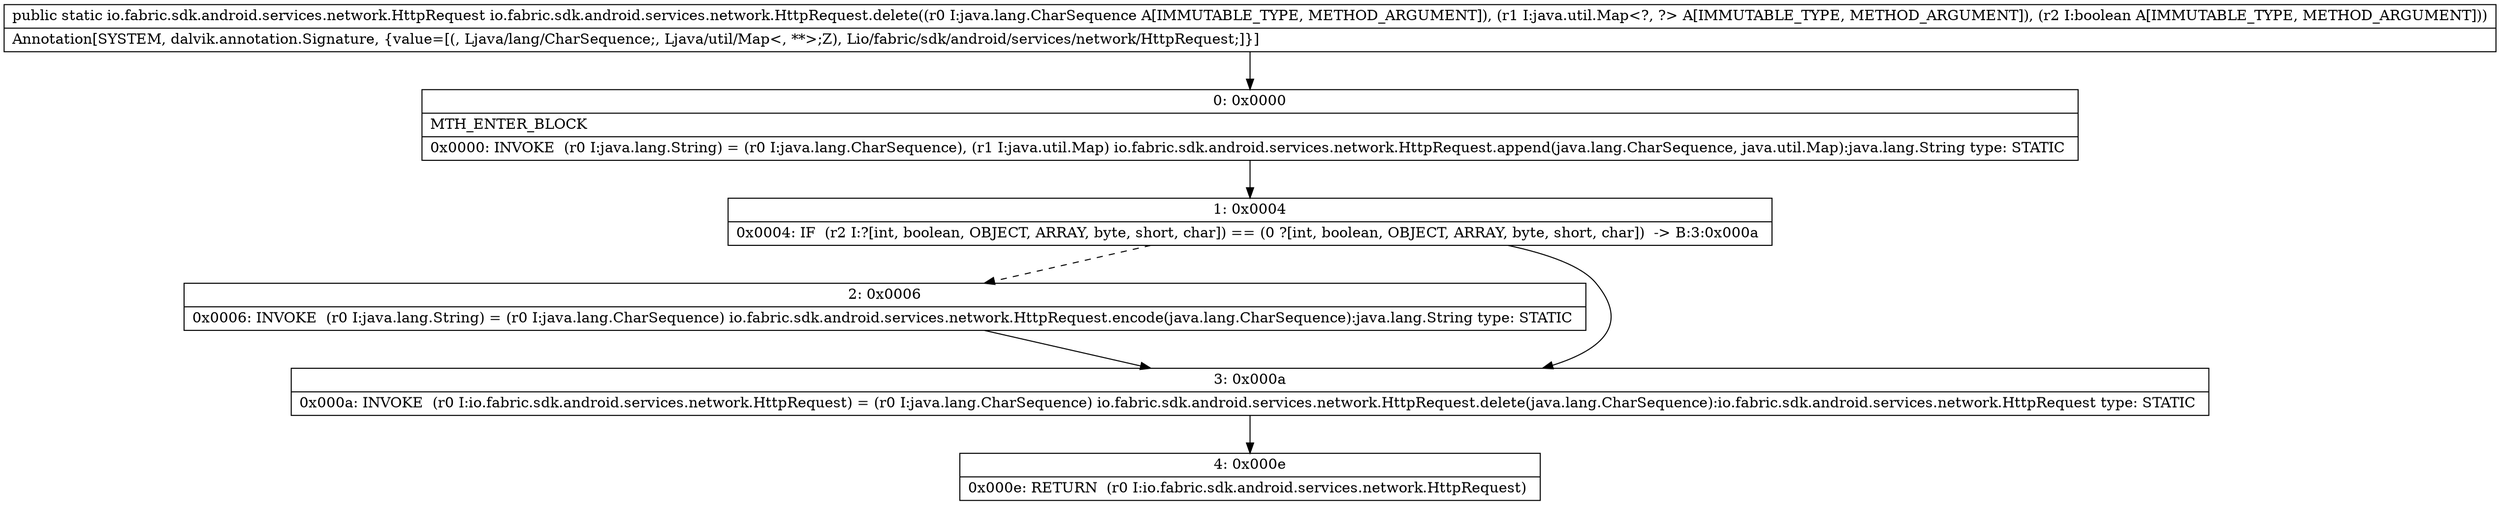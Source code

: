 digraph "CFG forio.fabric.sdk.android.services.network.HttpRequest.delete(Ljava\/lang\/CharSequence;Ljava\/util\/Map;Z)Lio\/fabric\/sdk\/android\/services\/network\/HttpRequest;" {
Node_0 [shape=record,label="{0\:\ 0x0000|MTH_ENTER_BLOCK\l|0x0000: INVOKE  (r0 I:java.lang.String) = (r0 I:java.lang.CharSequence), (r1 I:java.util.Map) io.fabric.sdk.android.services.network.HttpRequest.append(java.lang.CharSequence, java.util.Map):java.lang.String type: STATIC \l}"];
Node_1 [shape=record,label="{1\:\ 0x0004|0x0004: IF  (r2 I:?[int, boolean, OBJECT, ARRAY, byte, short, char]) == (0 ?[int, boolean, OBJECT, ARRAY, byte, short, char])  \-\> B:3:0x000a \l}"];
Node_2 [shape=record,label="{2\:\ 0x0006|0x0006: INVOKE  (r0 I:java.lang.String) = (r0 I:java.lang.CharSequence) io.fabric.sdk.android.services.network.HttpRequest.encode(java.lang.CharSequence):java.lang.String type: STATIC \l}"];
Node_3 [shape=record,label="{3\:\ 0x000a|0x000a: INVOKE  (r0 I:io.fabric.sdk.android.services.network.HttpRequest) = (r0 I:java.lang.CharSequence) io.fabric.sdk.android.services.network.HttpRequest.delete(java.lang.CharSequence):io.fabric.sdk.android.services.network.HttpRequest type: STATIC \l}"];
Node_4 [shape=record,label="{4\:\ 0x000e|0x000e: RETURN  (r0 I:io.fabric.sdk.android.services.network.HttpRequest) \l}"];
MethodNode[shape=record,label="{public static io.fabric.sdk.android.services.network.HttpRequest io.fabric.sdk.android.services.network.HttpRequest.delete((r0 I:java.lang.CharSequence A[IMMUTABLE_TYPE, METHOD_ARGUMENT]), (r1 I:java.util.Map\<?, ?\> A[IMMUTABLE_TYPE, METHOD_ARGUMENT]), (r2 I:boolean A[IMMUTABLE_TYPE, METHOD_ARGUMENT]))  | Annotation[SYSTEM, dalvik.annotation.Signature, \{value=[(, Ljava\/lang\/CharSequence;, Ljava\/util\/Map\<, **\>;Z), Lio\/fabric\/sdk\/android\/services\/network\/HttpRequest;]\}]\l}"];
MethodNode -> Node_0;
Node_0 -> Node_1;
Node_1 -> Node_2[style=dashed];
Node_1 -> Node_3;
Node_2 -> Node_3;
Node_3 -> Node_4;
}


